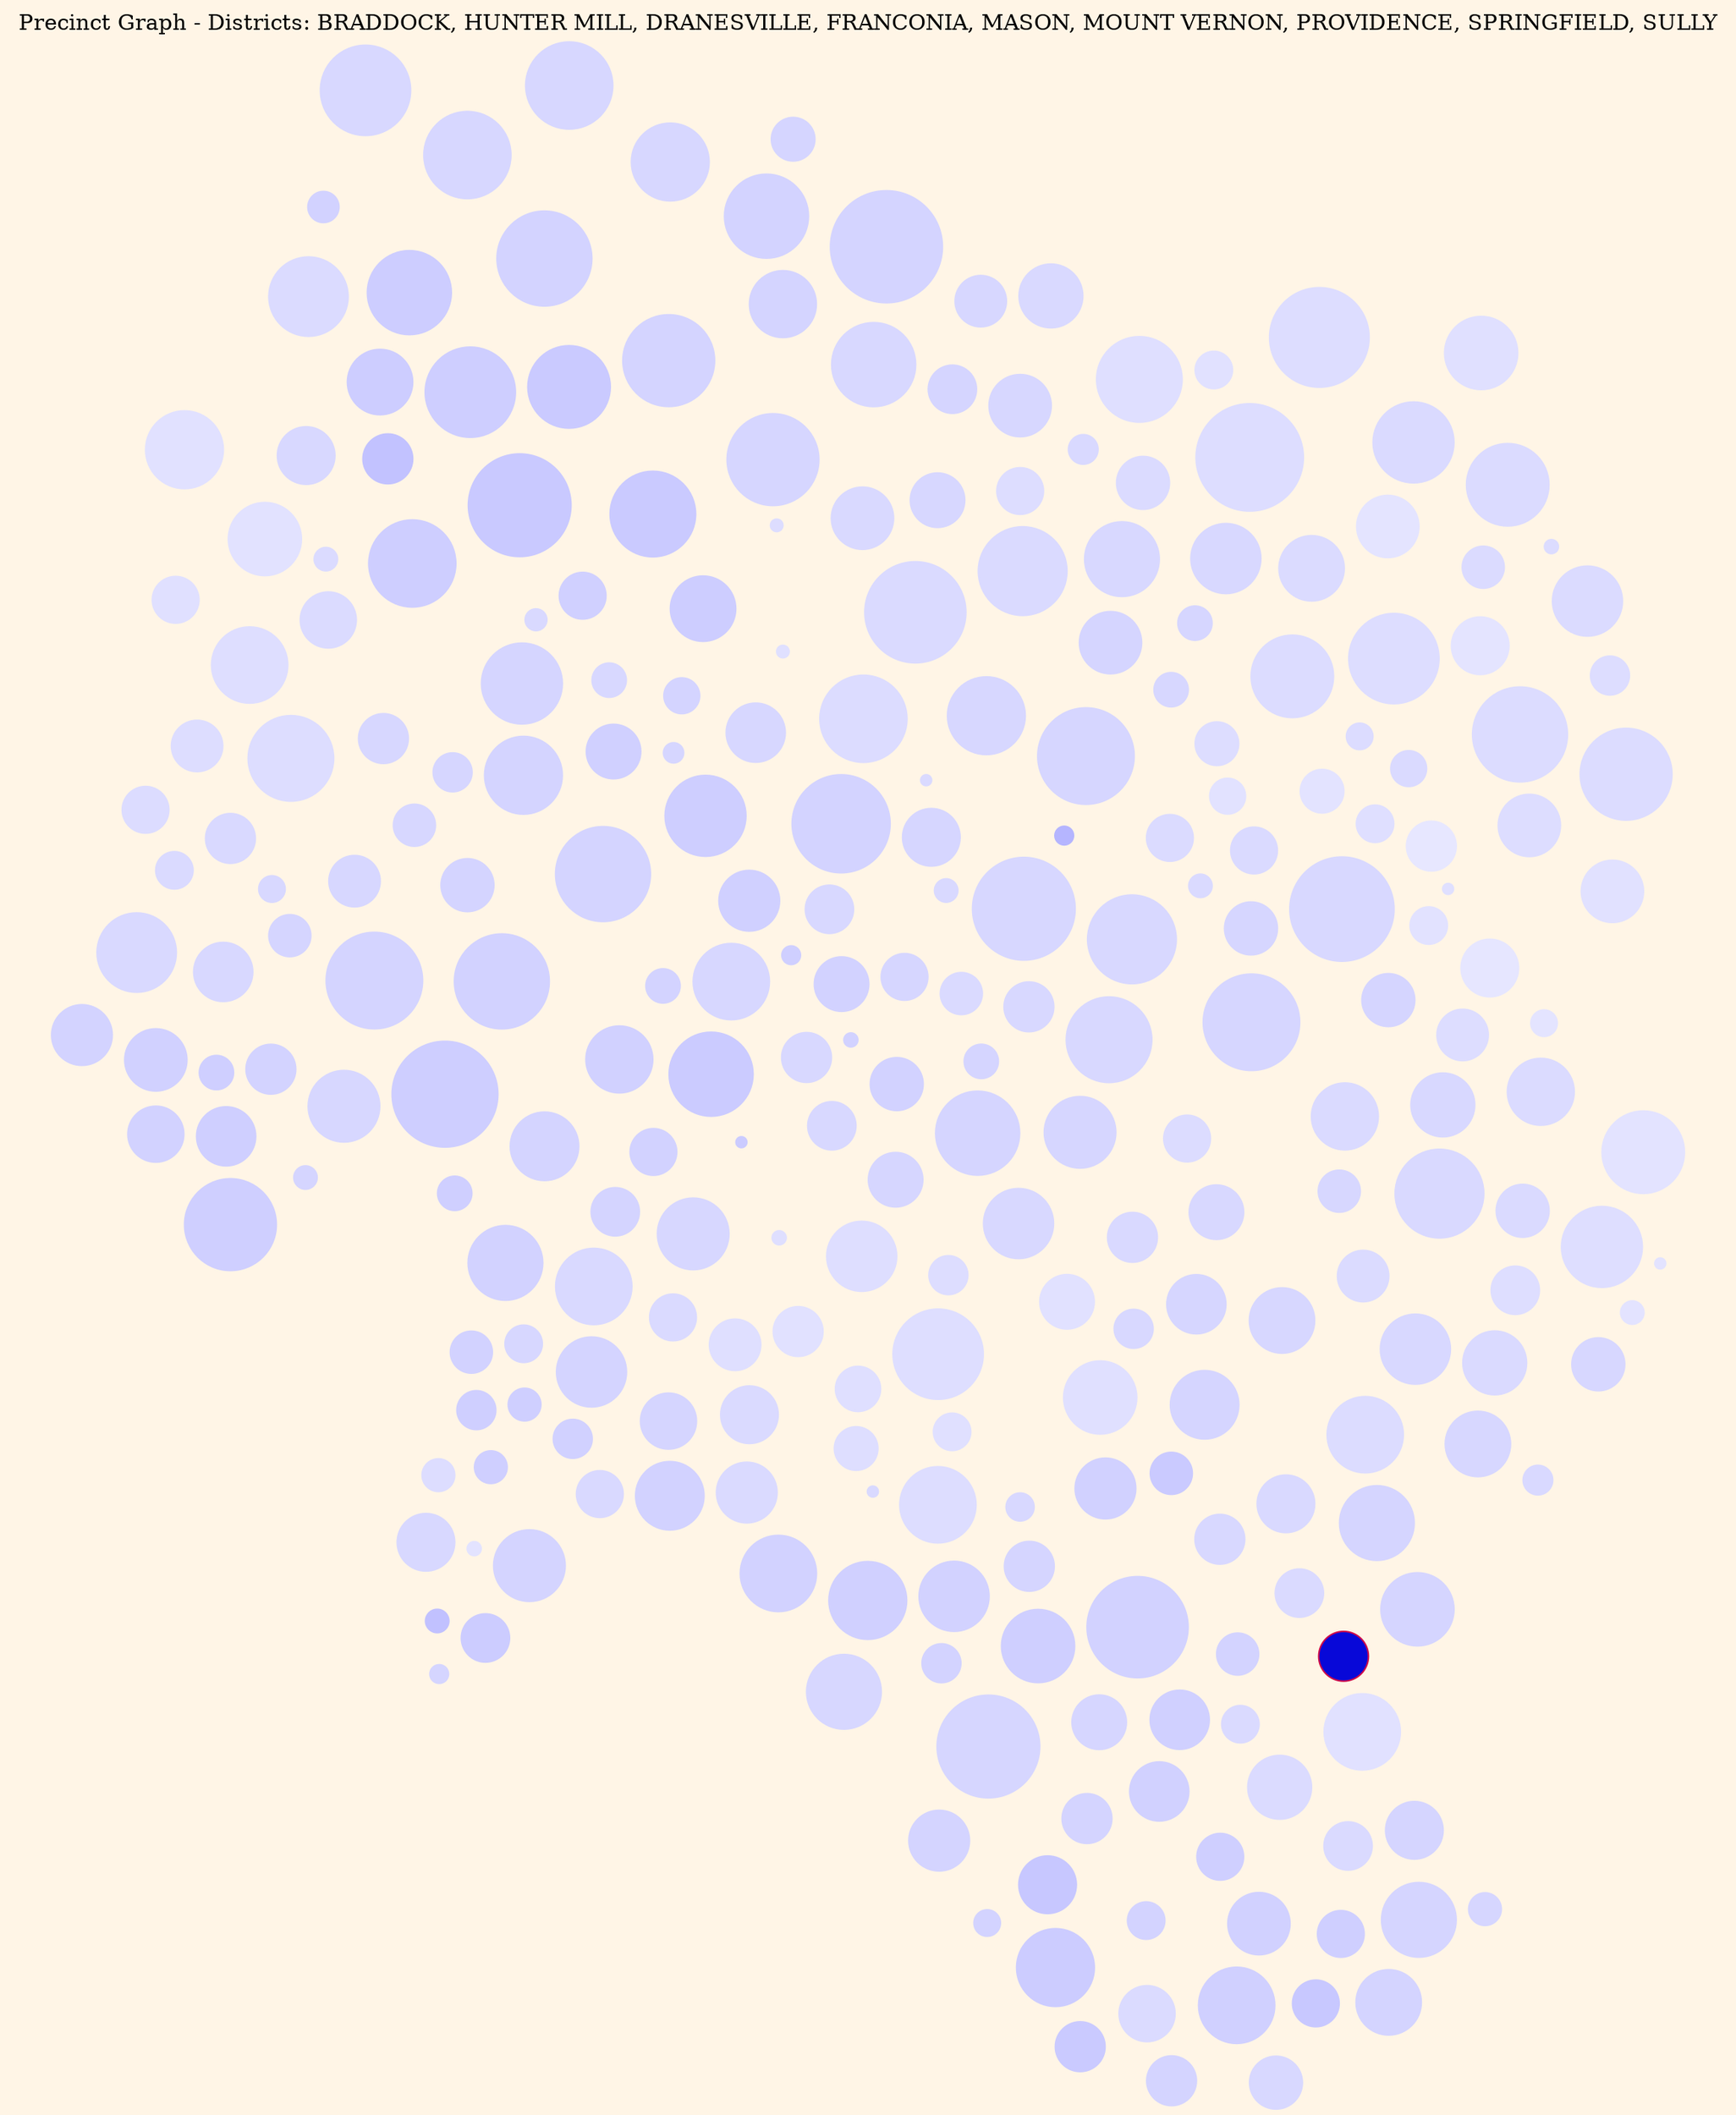 strict graph G {
    graph [bb = "0,0,1109,1378.5"; bgcolor = "#FFF5E6"; label = "Precinct Graph - Districts: BRADDOCK, HUNTER MILL, DRANESVILLE, FRANCONIA, MASON, MOUNT VERNON, PROVIDENCE, SPRINGFIELD, SULLY"; labelloc = t; layout = sfdp; lheight = 0.21; lp = "554.5,1367"; lwidth = 15.18; model = subset; overlap = false; rotation = 115; smoothing = triangle; splines = none;];
    node [label = "\N";];
    edge [color = "#666666";];
    subgraph BRADDOCK {
        graph [color = blue; label = "District BRADDOCK";];
        104 [color = "#d6d6ff";fillcolor = "#d6d6ff";fontcolor = black;height = 0.48611;label = "";pos = "542.11,721.89";shape = circle;style = filled;width = 0.48611;];
        106 [color = "#dedeff";fillcolor = "#dedeff";fontcolor = black;height = 0.625;label = "";pos = "562.49,769.94";shape = circle;style = filled;width = 0.625;];
        104 -- 106;
        108 [color = "#d8d8ff";fillcolor = "#d8d8ff";fontcolor = black;height = 0.625;label = "";pos = "458.19,756.92";shape = circle;style = filled;width = 0.625;];
        104 -- 108;
        113 [color = "#d5d5ff";fillcolor = "#d5d5ff";fontcolor = black;height = 0.75;label = "";pos = "489.49,698.59";shape = circle;style = filled;width = 0.75;];
        104 -- 113;
        115 [color = "#ddddff";fillcolor = "#ddddff";fontcolor = black;height = 0.34722;label = "";pos = "504.25,778.57";shape = circle;style = filled;width = 0.34722;];
        104 -- 115;
        116 [color = "#d2d2ff";fillcolor = "#d2d2ff";fontcolor = black;height = 0.47222;label = "";pos = "541.67,672.07";shape = circle;style = filled;width = 0.47222;];
        104 -- 116;
        522 [color = "#d8d8ff";fillcolor = "#d8d8ff";fontcolor = black;height = 0.43056;label = "";pos = "583.15,691.27";shape = circle;style = filled;width = 0.43056;];
        104 -- 522;
        110 [color = "#dedeff";fillcolor = "#dedeff";fontcolor = black;height = 0.80556;label = "";pos = "511.7,829.49";shape = circle;style = filled;width = 0.80556;];
        106 -- 110;
        504 [color = "#e1e1ff";fillcolor = "#e1e1ff";fontcolor = black;height = 0.44444;label = "";pos = "603.04,817.71";shape = circle;style = filled;width = 0.44444;];
        106 -- 504;
        519 [color = "#dfdfff";fillcolor = "#dfdfff";fontcolor = black;height = 0.125;label = "";pos = "616.85,761.68";shape = circle;style = filled;width = 0.125;];
        106 -- 519;
        521 [color = "#dfdfff";fillcolor = "#dfdfff";fontcolor = black;height = 0.40278;label = "";pos = "564.3,852.68";shape = circle;style = filled;width = 0.40278;];
        106 -- 521;
        108 -- 113;
        108 -- 115;
        125 [color = "#d6d6ff";fillcolor = "#d6d6ff";fontcolor = black;height = 0.63889;label = "";pos = "411.42,701.84";shape = circle;style = filled;width = 0.63889;];
        108 -- 125;
        128 [color = "#d9d9ff";fillcolor = "#d9d9ff";fontcolor = black;height = 0.44444;label = "";pos = "390.55,774.54";shape = circle;style = filled;width = 0.44444;];
        108 -- 128;
        113 -- 116;
        113 -- 125;
        116 -- 522;
        117 [color = "#dadaff";fillcolor = "#dadaff";fontcolor = black;height = 0.375;label = "";pos = "495.46,603.32";shape = circle;style = filled;width = 0.375;];
        116 -- 117;
        528 [color = "#d2d2ff";fillcolor = "#d2d2ff";fontcolor = black;height = 0.125;label = "";pos = "567.58,642.49";shape = circle;style = filled;width = 0.125;];
        116 -- 528;
        110 -- 115;
        110 -- 521;
        415 [color = "#e1e1ff";fillcolor = "#e1e1ff";fontcolor = black;height = 0.48611;label = "";pos = "455.67,828.27";shape = circle;style = filled;width = 0.48611;];
        110 -- 415;
        418 [color = "#e0e0ff";fillcolor = "#e0e0ff";fontcolor = black;height = 0.33333;label = "";pos = "502.64,880.19";shape = circle;style = filled;width = 0.33333;];
        110 -- 418;
        527 [color = "#dedeff";fillcolor = "#dedeff";fontcolor = black;height = 0.38889;label = "";pos = "547.52,889.27";shape = circle;style = filled;width = 0.38889;];
        110 -- 527;
        861 [color = "#dcdcff";fillcolor = "#dcdcff";fontcolor = black;height = 0.41667;label = "";pos = "340.05,706.18";shape = circle;style = filled;width = 0.41667;];
        125 -- 861;
        128 -- 861;
        128 -- 415;
        129 [color = "#d8d8ff";fillcolor = "#d8d8ff";fontcolor = black;height = 0.34722;label = "";pos = "380.53,831.47";shape = circle;style = filled;width = 0.34722;];
        128 -- 129;
        135 [color = "#d6d6ff";fillcolor = "#d6d6ff";fontcolor = black;height = 0.52778;label = "";pos = "335.3,798.16";shape = circle;style = filled;width = 0.52778;];
        128 -- 135;
        801 [color = "#d8d8ff";fillcolor = "#d8d8ff";fontcolor = black;height = 0.48611;label = "";pos = "318.65,752.83";shape = circle;style = filled;width = 0.48611;];
        128 -- 801;
        117 -- 528;
        123 [color = "#d7d7ff";fillcolor = "#d7d7ff";fontcolor = black;height = 0.91667;label = "";pos = "440.66,551.83";shape = circle;style = filled;width = 0.91667;];
        117 -- 123;
        700 [color = "#d6d6ff";fillcolor = "#d6d6ff";fontcolor = black;height = 0.51389;label = "";pos = "507.68,507.48";shape = circle;style = filled;width = 0.51389;];
        117 -- 700;
        136 [color = "#d9d9ff";fillcolor = "#d9d9ff";fontcolor = black;height = 0.20833;label = "";pos = "489.37,544.18";shape = circle;style = filled;width = 0.20833;];
        117 -- 136;
        711 [color = "#d6d6ff";fillcolor = "#d6d6ff";fontcolor = black;height = 0.41667;label = "";pos = "532.01,595.11";shape = circle;style = filled;width = 0.41667;];
        117 -- 711;
        105 [color = "#d8d8ff";fillcolor = "#d8d8ff";fontcolor = black;height = 0.93056;label = "";pos = "258.98,561.02";shape = circle;style = filled;width = 0.93056;];
        126 [color = "#d6d6ff";fillcolor = "#d6d6ff";fontcolor = black;height = 0.47222;label = "";pos = "317.53,567.74";shape = circle;style = filled;width = 0.47222;];
        105 -- 126;
        127 [color = "#d6d6ff";fillcolor = "#d6d6ff";fontcolor = black;height = 0.86111;label = "";pos = "303.53,640.57";shape = circle;style = filled;width = 0.86111;];
        105 -- 127;
        130 [color = "#d5d5ff";fillcolor = "#d5d5ff";fontcolor = black;height = 0.47222;label = "";pos = "225.62,620.02";shape = circle;style = filled;width = 0.47222;];
        105 -- 130;
        137 [color = "#dadaff";fillcolor = "#dadaff";fontcolor = black;height = 0.41667;label = "";pos = "316.9,522.93";shape = circle;style = filled;width = 0.41667;];
        105 -- 137;
        805 [color = "#dfdfff";fillcolor = "#dfdfff";fontcolor = black;height = 0.33333;label = "";pos = "230.11,506.71";shape = circle;style = filled;width = 0.33333;];
        105 -- 805;
        815 [color = "#e2e2ff";fillcolor = "#e2e2ff";fontcolor = black;height = 0.33333;label = "";pos = "188.59,595.42";shape = circle;style = filled;width = 0.33333;];
        105 -- 815;
        126 -- 137;
        127 -- 130;
        127 -- 861;
        833 [color = "#dadaff";fillcolor = "#dadaff";fontcolor = black;height = 0.59722;label = "";pos = "244.77,701.09";shape = circle;style = filled;width = 0.59722;];
        127 -- 833;
        130 -- 815;
        842 [color = "#ddddff";fillcolor = "#ddddff";fontcolor = black;height = 0.45833;label = "";pos = "176.7,637.19";shape = circle;style = filled;width = 0.45833;];
        130 -- 842;
        841 [color = "#e2e2ff";fillcolor = "#e2e2ff";fontcolor = black;height = 0.31944;label = "";pos = "338.47,488.3";shape = circle;style = filled;width = 0.31944;];
        137 -- 841;
        129 -- 415;
        129 -- 135;
        431 [color = "#d5d5ff";fillcolor = "#d5d5ff";fontcolor = black;height = 0.61111;label = "";pos = "319.58,848.27";shape = circle;style = filled;width = 0.61111;];
        129 -- 431;
        135 -- 431;
        812 [color = "#d7d7ff";fillcolor = "#d7d7ff";fontcolor = black;height = 0.58333;label = "";pos = "271.83,797.27";shape = circle;style = filled;width = 0.58333;];
        135 -- 812;
        109 [color = "#d5d5ff";fillcolor = "#d5d5ff";fontcolor = black;height = 0.30556;label = "";pos = "490.38,647.7";shape = circle;style = filled;width = 0.30556;];
        109 -- 113;
        109 -- 116;
        109 -- 117;
        114 [color = "#d8d8ff";fillcolor = "#d8d8ff";fontcolor = black;height = 0.44444;label = "";pos = "456.02,612.67";shape = circle;style = filled;width = 0.44444;];
        109 -- 114;
        118 [color = "#d8d8ff";fillcolor = "#d8d8ff";fontcolor = black;height = 0.76389;label = "";pos = "388.29,641.75";shape = circle;style = filled;width = 0.76389;];
        109 -- 118;
        114 -- 117;
        114 -- 118;
        114 -- 123;
        118 -- 125;
        118 -- 126;
        118 -- 127;
        118 -- 861;
        118 -- 123;
        119 [color = "#d8d8ff";fillcolor = "#d8d8ff";fontcolor = black;height = 0.79167;label = "";pos = "371.09,574.7";shape = circle;style = filled;width = 0.79167;];
        118 -- 119;
        123 -- 136;
        134 [color = "#b5b5ff";fillcolor = "#b5b5ff";fontcolor = black;height = 0.16667;label = "";pos = "434.29,504.74";shape = circle;style = filled;width = 0.16667;];
        123 -- 134;
        136 -- 700;
        119 -- 126;
        119 -- 123;
        120 [color = "#dadaff";fillcolor = "#dadaff";fontcolor = black;height = 0.20833;label = "";pos = "359.04,530.69";shape = circle;style = filled;width = 0.20833;];
        119 -- 120;
        134 -- 700;
        134 -- 136;
        120 -- 126;
        120 -- 137;
        120 -- 841;
        120 -- 123;
        120 -- 134;
        121 [color = "#dbdbff";fillcolor = "#dbdbff";fontcolor = black;height = 0.41667;label = "";pos = "373,500.16";shape = circle;style = filled;width = 0.41667;];
        121 -- 700;
        121 -- 134;
        132 [color = "#d6d6ff";fillcolor = "#d6d6ff";fontcolor = black;height = 0.86111;label = "";pos = "409.34,446.15";shape = circle;style = filled;width = 0.86111;];
        121 -- 132;
        138 [color = "#ddddff";fillcolor = "#ddddff";fontcolor = black;height = 0.38889;label = "";pos = "321.02,454.79";shape = circle;style = filled;width = 0.38889;];
        121 -- 138;
        132 -- 700;
        132 -- 138;
        848 [color = "#dcdcff";fillcolor = "#dcdcff";fontcolor = black;height = 0.73611;label = "";pos = "313.51,399.48";shape = circle;style = filled;width = 0.73611;];
        132 -- 848;
        844 [color = "#d5d5ff";fillcolor = "#d5d5ff";fontcolor = black;height = 0.55556;label = "";pos = "408.43,377.16";shape = circle;style = filled;width = 0.55556;];
        132 -- 844;
        856 [color = "#d7d7ff";fillcolor = "#d7d7ff";fontcolor = black;height = 0.69444;label = "";pos = "473.37,423.84";shape = circle;style = filled;width = 0.69444;];
        132 -- 856;
        138 -- 848;
        804 [color = "#e3e3ff";fillcolor = "#e3e3ff";fontcolor = black;height = 0.38889;label = "";pos = "255.58,469.59";shape = circle;style = filled;width = 0.38889;];
        138 -- 804;
        851 [color = "#dcdcff";fillcolor = "#dcdcff";fontcolor = black;height = 0.23611;label = "";pos = "264.06,437.71";shape = circle;style = filled;width = 0.23611;];
        138 -- 851;
        131 [color = "#d7d7ff";fillcolor = "#d7d7ff";fontcolor = black;height = 0.30556;label = "";pos = "359.31,435.93";shape = circle;style = filled;width = 0.30556;];
        131 -- 132;
        131 -- 138;
        131 -- 848;
    }
    subgraph HUNTERMILL {
        graph [color = blue; label = "District HUNTER MILL";];
        201 [color = "#cdcdff";fillcolor = "#cdcdff";fontcolor = black;height = 0.75;label = "";pos = "879.06,166.15";shape = circle;style = filled;width = 0.75;];
        233 [color = "#d8d8ff";fillcolor = "#d8d8ff";fontcolor = black;height = 0.51389;label = "";pos = "940.74,270.3";shape = circle;style = filled;width = 0.51389;];
        201 -- 233;
        234 [color = "#cdcdff";fillcolor = "#cdcdff";fontcolor = black;height = 0.58333;label = "";pos = "894.04,222.28";shape = circle;style = filled;width = 0.58333;];
        201 -- 234;
        236 [color = "#d2d2ff";fillcolor = "#d2d2ff";fontcolor = black;height = 0.27778;label = "";pos = "935.76,97.027";shape = circle;style = filled;width = 0.27778;];
        201 -- 236;
        238 [color = "#d3d3ff";fillcolor = "#d3d3ff";fontcolor = black;height = 0.84722;label = "";pos = "774.6,161.09";shape = circle;style = filled;width = 0.84722;];
        201 -- 238;
        327 [color = "#dbdbff";fillcolor = "#dbdbff";fontcolor = black;height = 0.70833;label = "";pos = "939.59,166.16";shape = circle;style = filled;width = 0.70833;];
        201 -- 327;
        233 -- 234;
        233 -- 327;
        245 [color = "#dbdbff";fillcolor = "#dbdbff";fontcolor = black;height = 0.20833;label = "";pos = "922.36,331.53";shape = circle;style = filled;width = 0.20833;];
        233 -- 245;
        329 [color = "#e1e1ff";fillcolor = "#e1e1ff";fontcolor = black;height = 0.69444;label = "";pos = "992.49,283.89";shape = circle;style = filled;width = 0.69444;];
        233 -- 329;
        208 [color = "#ceceff";fillcolor = "#ceceff";fontcolor = black;height = 0.80556;label = "";pos = "833.21,230.21";shape = circle;style = filled;width = 0.80556;];
        234 -- 208;
        236 -- 327;
        319 [color = "#d7d7ff";fillcolor = "#d7d7ff";fontcolor = black;height = 0.77778;label = "";pos = "823.33,94.54";shape = circle;style = filled;width = 0.77778;];
        236 -- 319;
        324 [color = "#d7d7ff";fillcolor = "#d7d7ff";fontcolor = black;height = 0.69444;label = "";pos = "707.02,74.48";shape = circle;style = filled;width = 0.69444;];
        238 -- 324;
        245 -- 329;
        240 [color = "#dbdbff";fillcolor = "#dbdbff";fontcolor = black;height = 0.5;label = "";pos = "902.13,382.82";shape = circle;style = filled;width = 0.5;];
        245 -- 240;
        322 [color = "#e2e2ff";fillcolor = "#e2e2ff";fontcolor = black;height = 0.65278;label = "";pos = "962.4,348.98";shape = circle;style = filled;width = 0.65278;];
        245 -- 322;
        208 -- 238;
        209 [color = "#ceceff";fillcolor = "#ceceff";fontcolor = black;height = 0.77778;label = "";pos = "877.04,328.81";shape = circle;style = filled;width = 0.77778;];
        208 -- 209;
        222 [color = "#c2c2ff";fillcolor = "#c2c2ff";fontcolor = black;height = 0.44444;label = "";pos = "886.5,267.34";shape = circle;style = filled;width = 0.44444;];
        208 -- 222;
        224 [color = "#c9c9ff";fillcolor = "#c9c9ff";fontcolor = black;height = 0.91667;label = "";pos = "807.98,300.31";shape = circle;style = filled;width = 0.91667;];
        208 -- 224;
        202 [color = "#d8d8ff";fillcolor = "#d8d8ff";fontcolor = black;height = 0.30556;label = "";pos = "719.68,423.03";shape = circle;style = filled;width = 0.30556;];
        218 [color = "#d0d0ff";fillcolor = "#d0d0ff";fontcolor = black;height = 0.48611;label = "";pos = "712.3,459.54";shape = circle;style = filled;width = 0.48611;];
        202 -- 218;
        221 [color = "#cdcdff";fillcolor = "#cdcdff";fontcolor = black;height = 0.58333;label = "";pos = "665.3,371.4";shape = circle;style = filled;width = 0.58333;];
        202 -- 221;
        226 [color = "#d5d5ff";fillcolor = "#d5d5ff";fontcolor = black;height = 0.72222;label = "";pos = "764.87,418.4";shape = circle;style = filled;width = 0.72222;];
        202 -- 226;
        241 [color = "#d4d4ff";fillcolor = "#d4d4ff";fontcolor = black;height = 0.31944;label = "";pos = "675.22,422.22";shape = circle;style = filled;width = 0.31944;];
        202 -- 241;
        243 [color = "#d9d9ff";fillcolor = "#d9d9ff";fontcolor = black;height = 0.19444;label = "";pos = "781.45,377.39";shape = circle;style = filled;width = 0.19444;];
        202 -- 243;
        218 -- 241;
        229 [color = "#d6d6ff";fillcolor = "#d6d6ff";fontcolor = black;height = 0.81944;label = "";pos = "635.11,287.61";shape = circle;style = filled;width = 0.81944;];
        221 -- 229;
        227 [color = "#d0d0ff";fillcolor = "#d0d0ff";fontcolor = black;height = 0.41667;label = "";pos = "751.42,355.37";shape = circle;style = filled;width = 0.41667;];
        221 -- 227;
        223 [color = "#cacaff";fillcolor = "#cacaff";fontcolor = black;height = 0.76389;label = "";pos = "715.61,304.76";shape = circle;style = filled;width = 0.76389;];
        221 -- 223;
        244 [color = "#ddddff";fillcolor = "#ddddff";fontcolor = black;height = 0.11111;label = "";pos = "614.77,245.39";shape = circle;style = filled;width = 0.11111;];
        221 -- 244;
        914 [color = "#d9d9ff";fillcolor = "#d9d9ff";fontcolor = black;height = 0.55556;label = "";pos = "577.58,297.8";shape = circle;style = filled;width = 0.55556;];
        221 -- 914;
        929 [color = "#e0e0ff";fillcolor = "#e0e0ff";fontcolor = black;height = 0.11111;label = "";pos = "616.13,387.66";shape = circle;style = filled;width = 0.11111;];
        221 -- 929;
        226 -- 243;
        226 -- 240;
        242 [color = "#d6d6ff";fillcolor = "#d6d6ff";fontcolor = black;height = 0.34722;label = "";pos = "822.23,453.21";shape = circle;style = filled;width = 0.34722;];
        226 -- 242;
        241 -- 929;
        727 [color = "#d7d7ff";fillcolor = "#d7d7ff";fontcolor = black;height = 0.52778;label = "";pos = "630.25,437.42";shape = circle;style = filled;width = 0.52778;];
        241 -- 727;
        229 -- 244;
        220 [color = "#d4d4ff";fillcolor = "#d4d4ff";fontcolor = black;height = 0.81944;label = "";pos = "696.64,220.57";shape = circle;style = filled;width = 0.81944;];
        229 -- 220;
        908 [color = "#d7d7ff";fillcolor = "#d7d7ff";fontcolor = black;height = 0.48611;label = "";pos = "527.21,262.22";shape = circle;style = filled;width = 0.48611;];
        229 -- 908;
        227 -- 243;
        223 -- 227;
        223 -- 224;
        225 [color = "#cacaff";fillcolor = "#cacaff";fontcolor = black;height = 0.73611;label = "";pos = "760.65,232.35";shape = circle;style = filled;width = 0.73611;];
        223 -- 225;
        244 -- 914;
        240 -- 243;
        309 [color = "#ddddff";fillcolor = "#ddddff";fontcolor = black;height = 0.76389;label = "";pos = "931.42,465.08";shape = circle;style = filled;width = 0.76389;];
        240 -- 309;
        323 [color = "#d7d7ff";fillcolor = "#d7d7ff";fontcolor = black;height = 0.44444;label = "";pos = "866.65,427.7";shape = circle;style = filled;width = 0.44444;];
        240 -- 323;
        328 [color = "#dedeff";fillcolor = "#dedeff";fontcolor = black;height = 0.68056;label = "";pos = "952.68,405.04";shape = circle;style = filled;width = 0.68056;];
        240 -- 328;
        242 -- 323;
        203 [color = "#d8d8ff";fillcolor = "#d8d8ff";fontcolor = black;height = 0.75;label = "";pos = "575.6,208.52";shape = circle;style = filled;width = 0.75;];
        203 -- 229;
        235 [color = "#d4d4ff";fillcolor = "#d4d4ff";fontcolor = black;height = 0.59722;label = "";pos = "640.69,161.55";shape = circle;style = filled;width = 0.59722;];
        203 -- 235;
        332 [color = "#d4d4ff";fillcolor = "#d4d4ff";fontcolor = black;height = 1;label = "";pos = "575.09,135.94";shape = circle;style = filled;width = 1;];
        203 -- 332;
        909 [color = "#d5d5ff";fillcolor = "#d5d5ff";fontcolor = black;height = 0.43056;label = "";pos = "523.11,221.14";shape = circle;style = filled;width = 0.43056;];
        203 -- 909;
        931 [color = "#d7d7ff";fillcolor = "#d7d7ff";fontcolor = black;height = 0.45833;label = "";pos = "514.44,166.68";shape = circle;style = filled;width = 0.45833;];
        203 -- 931;
        235 -- 324;
        235 -- 332;
        237 [color = "#d3d3ff";fillcolor = "#d3d3ff";fontcolor = black;height = 0.75;label = "";pos = "646.82,105.03";shape = circle;style = filled;width = 0.75;];
        235 -- 237;
        220 -- 238;
        220 -- 208;
        220 -- 324;
        220 -- 221;
        220 -- 223;
        220 -- 203;
        220 -- 235;
        220 -- 237;
        220 -- 225;
        237 -- 324;
        237 -- 332;
        204 [color = "#d6d6ff";fillcolor = "#d6d6ff";fontcolor = black;height = 0.18056;label = "";pos = "678.41,450.44";shape = circle;style = filled;width = 0.18056;];
        204 -- 218;
        204 -- 241;
        204 -- 727;
        729 [color = "#ceceff";fillcolor = "#ceceff";fontcolor = black;height = 0.72222;label = "";pos = "660.67,490.98";shape = circle;style = filled;width = 0.72222;];
        204 -- 729;
        209 -- 233;
        209 -- 245;
        209 -- 227;
        209 -- 240;
        209 -- 222;
        209 -- 224;
        222 -- 234;
        224 -- 227;
        224 -- 220;
        224 -- 225;
        213 [color = "#d4d4ff";fillcolor = "#d4d4ff";fontcolor = black;height = 0.84722;label = "";pos = "725.39,543.2";shape = circle;style = filled;width = 0.84722;];
        213 -- 218;
        214 [color = "#d4d4ff";fillcolor = "#d4d4ff";fontcolor = black;height = 0.69444;label = "";pos = "774.44,479.64";shape = circle;style = filled;width = 0.69444;];
        213 -- 214;
        216 [color = "#d3d3ff";fillcolor = "#d3d3ff";fontcolor = black;height = 0.30556;label = "";pos = "690.92,600.74";shape = circle;style = filled;width = 0.30556;];
        213 -- 216;
        704 [color = "#d4d4ff";fillcolor = "#d4d4ff";fontcolor = black;height = 0.47222;label = "";pos = "812.37,532.68";shape = circle;style = filled;width = 0.47222;];
        213 -- 704;
        720 [color = "#d1d1ff";fillcolor = "#d1d1ff";fontcolor = black;height = 0.59722;label = "";pos = "718.35,652.49";shape = circle;style = filled;width = 0.59722;];
        213 -- 720;
        733 [color = "#d2d2ff";fillcolor = "#d2d2ff";fontcolor = black;height = 0.84722;label = "";pos = "794.83,605.44";shape = circle;style = filled;width = 0.84722;];
        213 -- 733;
        214 -- 202;
        214 -- 218;
        214 -- 226;
        214 -- 242;
        219 [color = "#d7d7ff";fillcolor = "#d7d7ff";fontcolor = black;height = 0.375;label = "";pos = "838.95,491.09";shape = circle;style = filled;width = 0.375;];
        214 -- 219;
        216 -- 720;
        714 [color = "#d7d7ff";fillcolor = "#d7d7ff";fontcolor = black;height = 0.68056;label = "";pos = "647.25,599.15";shape = circle;style = filled;width = 0.68056;];
        216 -- 714;
        219 -- 242;
        219 -- 704;
        731 [color = "#d7d7ff";fillcolor = "#d7d7ff";fontcolor = black;height = 0.45833;label = "";pos = "895.43,531.93";shape = circle;style = filled;width = 0.45833;];
        219 -- 731;
    }
    subgraph DRANESVILLE {
        graph [color = blue; label = "District DRANESVILLE";];
        201;
        327;
        201 -- 327;
        233;
        233 -- 327;
        329;
        233 -- 329;
        236;
        236 -- 327;
        319;
        236 -- 319;
        238;
        324;
        238 -- 324;
        327 -- 329;
        245;
        245 -- 329;
        322;
        245 -- 322;
        319 -- 327;
        319 -- 324;
        320 [color = "#d7d7ff";fillcolor = "#d7d7ff";fontcolor = black;height = 0.77778;label = "";pos = "769.26,28";shape = circle;style = filled;width = 0.77778;];
        319 -- 320;
        321 [color = "#d8d8ff";fillcolor = "#d8d8ff";fontcolor = black;height = 0.80556;label = "";pos = "888.35,54.023";shape = circle;style = filled;width = 0.80556;];
        319 -- 321;
        332;
        324 -- 332;
        325 [color = "#d5d5ff";fillcolor = "#d5d5ff";fontcolor = black;height = 0.38889;label = "";pos = "629.76,55.986";shape = circle;style = filled;width = 0.38889;];
        324 -- 325;
        240;
        309;
        240 -- 309;
        323;
        240 -- 323;
        328;
        240 -- 328;
        242;
        242 -- 323;
        203;
        203 -- 332;
        235;
        235 -- 332;
        927 [color = "#d9d9ff";fillcolor = "#d9d9ff";fontcolor = black;height = 0.56944;label = "";pos = "469.33,158.57";shape = circle;style = filled;width = 0.56944;];
        332 -- 927;
        220;
        220 -- 324;
        237;
        237 -- 324;
        237 -- 332;
        309 -- 323;
        309 -- 328;
        731;
        309 -- 731;
        331 [color = "#d9d9ff";fillcolor = "#d9d9ff";fontcolor = black;height = 0.44444;label = "";pos = "981.37,516.62";shape = circle;style = filled;width = 0.44444;];
        309 -- 331;
        219;
        323 -- 219;
        322 -- 329;
        322 -- 328;
        325 -- 332;
        320 -- 324;
        320 -- 325;
        320 -- 321;
        321 -- 327;
        738 [color = "#d5d5ff";fillcolor = "#d5d5ff";fontcolor = black;height = 0.375;label = "";pos = "940.36,572.28";shape = circle;style = filled;width = 0.375;];
        331 -- 738;
        301 [color = "#d9d9ff";fillcolor = "#d9d9ff";fontcolor = black;height = 0.70833;label = "";pos = "1033.5,609.41";shape = circle;style = filled;width = 0.70833;];
        302 [color = "#d3d3ff";fillcolor = "#d3d3ff";fontcolor = black;height = 0.54167;label = "";pos = "1065.3,667.07";shape = circle;style = filled;width = 0.54167;];
        301 -- 302;
        303 [color = "#dadaff";fillcolor = "#dadaff";fontcolor = black;height = 0.33333;label = "";pos = "1002.7,562.2";shape = circle;style = filled;width = 0.33333;];
        301 -- 303;
        311 [color = "#dcdcff";fillcolor = "#dcdcff";fontcolor = black;height = 0.41667;label = "";pos = "1038.1,529.93";shape = circle;style = filled;width = 0.41667;];
        301 -- 311;
        314 [color = "#d8d8ff";fillcolor = "#d8d8ff";fontcolor = black;height = 0.52778;label = "";pos = "980.94,605.9";shape = circle;style = filled;width = 0.52778;];
        301 -- 314;
        316 [color = "#d1d1ff";fillcolor = "#d1d1ff";fontcolor = black;height = 0.55556;label = "";pos = "1017.4,679.1";shape = circle;style = filled;width = 0.55556;];
        301 -- 316;
        302 -- 316;
        305 [color = "#d2d2ff";fillcolor = "#d2d2ff";fontcolor = black;height = 0.5;label = "";pos = "1001.9,727.5";shape = circle;style = filled;width = 0.5;];
        302 -- 305;
        303 -- 311;
        303 -- 314;
        304 [color = "#ddddff";fillcolor = "#ddddff";fontcolor = black;height = 0.45833;label = "";pos = "995.52,467";shape = circle;style = filled;width = 0.45833;];
        303 -- 304;
        314 -- 331;
        318 [color = "#cfcfff";fillcolor = "#cfcfff";fontcolor = black;height = 0.30556;label = "";pos = "975.3,686.63";shape = circle;style = filled;width = 0.30556;];
        314 -- 318;
        726 [color = "#d4d4ff";fillcolor = "#d4d4ff";fontcolor = black;height = 0.86111;label = "";pos = "887.84,604.95";shape = circle;style = filled;width = 0.86111;];
        314 -- 726;
        316 -- 318;
        305 -- 316;
        305 -- 318;
        307 [color = "#cfcfff";fillcolor = "#cfcfff";fontcolor = black;height = 0.81944;label = "";pos = "944.77,781.49";shape = circle;style = filled;width = 0.81944;];
        305 -- 307;
        312 [color = "#cfcfff";fillcolor = "#cfcfff";fontcolor = black;height = 0.52778;label = "";pos = "950.53,724.65";shape = circle;style = filled;width = 0.52778;];
        305 -- 312;
        304 -- 309;
        304 -- 328;
        304 -- 331;
        304 -- 311;
        306 [color = "#e0e0ff";fillcolor = "#e0e0ff";fontcolor = black;height = 0.41667;label = "";pos = "1008.9,376.81";shape = circle;style = filled;width = 0.41667;];
        304 -- 306;
        307 -- 312;
        317 [color = "#d5d5ff";fillcolor = "#d5d5ff";fontcolor = black;height = 0.20833;label = "";pos = "898.75,742.28";shape = circle;style = filled;width = 0.20833;];
        307 -- 317;
        312 -- 318;
        312 -- 317;
        306 -- 328;
        306 -- 322;
        708 [color = "#ceceff";fillcolor = "#ceceff";fontcolor = black;height = 0.94444;label = "";pos = "828.25,677.98";shape = circle;style = filled;width = 0.94444;];
        317 -- 708;
        310 [color = "#d3d3ff";fillcolor = "#d3d3ff";fontcolor = black;height = 0.44444;label = "";pos = "940.28,681.3";shape = circle;style = filled;width = 0.44444;];
        310 -- 314;
        310 -- 318;
        310 -- 312;
        315 [color = "#d7d7ff";fillcolor = "#d7d7ff";fontcolor = black;height = 0.63889;label = "";pos = "893.25,691.44";shape = circle;style = filled;width = 0.63889;];
        310 -- 315;
        315 -- 726;
        315 -- 317;
        315 -- 708;
    }
    subgraph FRANCONIA {
        graph [color = blue; label = "District FRANCONIA";];
        110;
        415;
        110 -- 415;
        128;
        128 -- 415;
        418;
        415 -- 418;
        417 [color = "#e0e0ff";fillcolor = "#e0e0ff";fontcolor = black;height = 0.65278;label = "";pos = "412.36,877.34";shape = circle;style = filled;width = 0.65278;];
        415 -- 417;
        433 [color = "#d9d9ff";fillcolor = "#d9d9ff";fontcolor = black;height = 0.097222;label = "";pos = "534.15,914.83";shape = circle;style = filled;width = 0.097222;];
        418 -- 433;
        527;
        129;
        129 -- 415;
        431;
        129 -- 431;
        135;
        135 -- 431;
        812;
        431 -- 812;
        623 [color = "#d9d9ff";fillcolor = "#d9d9ff";fontcolor = black;height = 0.51389;label = "";pos = "278.26,947.22";shape = circle;style = filled;width = 0.51389;];
        431 -- 623;
        855 [color = "#dcdcff";fillcolor = "#dcdcff";fontcolor = black;height = 0.68056;label = "";pos = "243.88,894.62";shape = circle;style = filled;width = 0.68056;];
        431 -- 855;
        417 -- 418;
        417 -- 431;
        417 -- 623;
        426 [color = "#cacaff";fillcolor = "#cacaff";fontcolor = black;height = 0.375;label = "";pos = "359.73,891.79";shape = circle;style = filled;width = 0.375;];
        417 -- 426;
        427 [color = "#d1d1ff";fillcolor = "#d1d1ff";fontcolor = black;height = 0.54167;label = "";pos = "400.74,930.37";shape = circle;style = filled;width = 0.54167;];
        417 -- 427;
        630 [color = "#d8d8ff";fillcolor = "#d8d8ff";fontcolor = black;height = 0.44444;label = "";pos = "332.1,929.7";shape = circle;style = filled;width = 0.44444;];
        417 -- 630;
        433 -- 527;
        401 [color = "#d7d7ff";fillcolor = "#d7d7ff";fontcolor = black;height = 0.66667;label = "";pos = "547.12,1053";shape = circle;style = filled;width = 0.66667;];
        410 [color = "#d6d6ff";fillcolor = "#d6d6ff";fontcolor = black;height = 0.91667;label = "";pos = "457.6,1085.9";shape = circle;style = filled;width = 0.91667;];
        401 -- 410;
        422 [color = "#d0d0ff";fillcolor = "#d0d0ff";fontcolor = black;height = 0.69444;label = "";pos = "541.56,985.95";shape = circle;style = filled;width = 0.69444;];
        401 -- 422;
        423 [color = "#d4d4ff";fillcolor = "#d4d4ff";fontcolor = black;height = 0.54167;label = "";pos = "489.27,1147";shape = circle;style = filled;width = 0.54167;];
        401 -- 423;
        526 [color = "#d2d2ff";fillcolor = "#d2d2ff";fontcolor = black;height = 0.68056;label = "";pos = "599.1,975.92";shape = circle;style = filled;width = 0.68056;];
        401 -- 526;
        410 -- 423;
        420 [color = "#d2d2ff";fillcolor = "#d2d2ff";fontcolor = black;height = 0.90278;label = "";pos = "366.19,994.36";shape = circle;style = filled;width = 0.90278;];
        410 -- 420;
        411 [color = "#d4d4ff";fillcolor = "#d4d4ff";fontcolor = black;height = 0.44444;label = "";pos = "406.98,1143";shape = circle;style = filled;width = 0.44444;];
        410 -- 411;
        432 [color = "#d2d2ff";fillcolor = "#d2d2ff";fontcolor = black;height = 0.625;label = "";pos = "486.04,982.96";shape = circle;style = filled;width = 0.625;];
        422 -- 432;
        408 [color = "#c7c7ff";fillcolor = "#c7c7ff";fontcolor = black;height = 0.51389;label = "";pos = "432.85,1186.1";shape = circle;style = filled;width = 0.51389;];
        423 -- 408;
        420 -- 427;
        420 -- 630;
        421 [color = "#cfcfff";fillcolor = "#cfcfff";fontcolor = black;height = 0.65278;label = "";pos = "430.25,1021.4";shape = circle;style = filled;width = 0.65278;];
        420 -- 421;
        635 [color = "#d3d3ff";fillcolor = "#d3d3ff";fontcolor = black;height = 0.375;label = "";pos = "308.64,1013.2";shape = circle;style = filled;width = 0.375;];
        420 -- 635;
        411 -- 423;
        406 [color = "#d6d6ff";fillcolor = "#d6d6ff";fontcolor = black;height = 0.48611;label = "";pos = "399.01,1080.7";shape = circle;style = filled;width = 0.48611;];
        411 -- 406;
        408 -- 411;
        607 [color = "#ccccff";fillcolor = "#ccccff";fontcolor = black;height = 0.69444;label = "";pos = "430.35,1237.8";shape = circle;style = filled;width = 0.69444;];
        408 -- 607;
        402 [color = "#d3d3ff";fillcolor = "#d3d3ff";fontcolor = black;height = 0.23611;label = "";pos = "471.87,1206";shape = circle;style = filled;width = 0.23611;];
        402 -- 423;
        402 -- 408;
        402 -- 607;
        621 [color = "#cacaff";fillcolor = "#cacaff";fontcolor = black;height = 0.44444;label = "";pos = "421.37,1306";shape = circle;style = filled;width = 0.44444;];
        402 -- 621;
        403 [color = "#d8d8ff";fillcolor = "#d8d8ff";fontcolor = black;height = 0.25;label = "";pos = "445.87,933.41";shape = circle;style = filled;width = 0.25;];
        403 -- 417;
        403 -- 432;
        409 [color = "#ddddff";fillcolor = "#ddddff";fontcolor = black;height = 0.68056;label = "";pos = "498.06,925.63";shape = circle;style = filled;width = 0.68056;];
        403 -- 409;
        409 -- 417;
        409 -- 433;
        409 -- 422;
        409 -- 526;
        426 -- 431;
        427 -- 630;
        404 [color = "#d3d3ff";fillcolor = "#d3d3ff";fontcolor = black;height = 0.34722;label = "";pos = "487.2,1031.8";shape = circle;style = filled;width = 0.34722;];
        404 -- 410;
        404 -- 422;
        404 -- 420;
        404 -- 432;
        404 -- 421;
        421 -- 432;
        421 -- 427;
        405 [color = "#d3d3ff";fillcolor = "#d3d3ff";fontcolor = black;height = 0.33333;label = "";pos = "378.95,1227.6";shape = circle;style = filled;width = 0.33333;];
        405 -- 411;
        405 -- 408;
        424 [color = "#d1d1ff";fillcolor = "#d1d1ff";fontcolor = black;height = 0.52778;label = "";pos = "363.46,1125.2";shape = circle;style = filled;width = 0.52778;];
        405 -- 424;
        429 [color = "#d1d1ff";fillcolor = "#d1d1ff";fontcolor = black;height = 0.55556;label = "";pos = "319.24,1235.7";shape = circle;style = filled;width = 0.55556;];
        405 -- 429;
        604 [color = "#d0d0ff";fillcolor = "#d0d0ff";fontcolor = black;height = 0.68056;label = "";pos = "328.3,1288.3";shape = circle;style = filled;width = 0.68056;];
        405 -- 604;
        601 [color = "#dbdbff";fillcolor = "#dbdbff";fontcolor = black;height = 0.5;label = "";pos = "379.27,1287.2";shape = circle;style = filled;width = 0.5;];
        405 -- 601;
        424 -- 411;
        424 -- 635;
        424 -- 429;
        428 [color = "#d0d0ff";fillcolor = "#d0d0ff";fontcolor = black;height = 0.52778;label = "";pos = "345.91,1053.9";shape = circle;style = filled;width = 0.52778;];
        424 -- 428;
        627 [color = "#dadaff";fillcolor = "#dadaff";fontcolor = black;height = 0.33333;label = "";pos = "306.88,1076.2";shape = circle;style = filled;width = 0.33333;];
        424 -- 627;
        429 -- 604;
        608 [color = "#c8c8ff";fillcolor = "#c8c8ff";fontcolor = black;height = 0.41667;label = "";pos = "278.18,1286.8";shape = circle;style = filled;width = 0.41667;];
        429 -- 608;
        610 [color = "#cfcfff";fillcolor = "#cfcfff";fontcolor = black;height = 0.41667;label = "";pos = "261.63,1229.4";shape = circle;style = filled;width = 0.41667;];
        429 -- 610;
        406 -- 410;
        406 -- 420;
        406 -- 635;
        406 -- 424;
        428 -- 403;
        428 -- 627;
        615 [color = "#dbdbff";fillcolor = "#dbdbff";fontcolor = black;height = 0.56944;label = "";pos = "307.34,1149";shape = circle;style = filled;width = 0.56944;];
        428 -- 615;
        413 [color = "#cfcfff";fillcolor = "#cfcfff";fontcolor = black;height = 0.41667;label = "";pos = "345.85,1192.6";shape = circle;style = filled;width = 0.41667;];
        413 -- 424;
        413 -- 429;
        413 -- 428;
        413 -- 615;
        419 [color = "#d5d5ff";fillcolor = "#d5d5ff";fontcolor = black;height = 0.44444;label = "";pos = "439.52,973.89";shape = circle;style = filled;width = 0.44444;];
        419 -- 432;
        419 -- 427;
        419 -- 421;
    }
    subgraph MASON {
        graph [color = blue; label = "District MASON";];
        104;
        522;
        104 -- 522;
        106;
        504;
        106 -- 504;
        519;
        106 -- 519;
        521;
        106 -- 521;
        116;
        116 -- 522;
        528;
        116 -- 528;
        522 -- 528;
        718 [color = "#d8d8ff";fillcolor = "#d8d8ff";fontcolor = black;height = 0.44444;label = "";pos = "609.68,651.67";shape = circle;style = filled;width = 0.44444;];
        522 -- 718;
        736 [color = "#cbcbff";fillcolor = "#cbcbff";fontcolor = black;height = 0.097222;label = "";pos = "644,699.39";shape = circle;style = filled;width = 0.097222;];
        522 -- 736;
        110;
        110 -- 521;
        527;
        110 -- 527;
        504 -- 521;
        518 [color = "#dfdfff";fillcolor = "#dfdfff";fontcolor = black;height = 0.45833;label = "";pos = "643.73,831.5";shape = circle;style = filled;width = 0.45833;];
        504 -- 518;
        519 -- 522;
        536 [color = "#d7d7ff";fillcolor = "#d7d7ff";fontcolor = black;height = 0.63889;label = "";pos = "672.06,760.46";shape = circle;style = filled;width = 0.63889;];
        519 -- 536;
        521 -- 527;
        523 [color = "#dadaff";fillcolor = "#dadaff";fontcolor = black;height = 0.51389;label = "";pos = "628.03,876.27";shape = circle;style = filled;width = 0.51389;];
        521 -- 523;
        117;
        117 -- 528;
        711;
        528 -- 711;
        528 -- 718;
        418;
        527 -- 418;
        433;
        433 -- 527;
        401;
        526;
        401 -- 526;
        526 -- 527;
        518 -- 519;
        518 -- 521;
        512 [color = "#d4d4ff";fillcolor = "#d4d4ff";fontcolor = black;height = 0.625;label = "";pos = "734.49,849.16";shape = circle;style = filled;width = 0.625;];
        518 -- 512;
        536 -- 736;
        710 [color = "#d4d4ff";fillcolor = "#d4d4ff";fontcolor = black;height = 0.43056;label = "";pos = "718.7,746.08";shape = circle;style = filled;width = 0.43056;];
        536 -- 710;
        523 -- 527;
        523 -- 518;
        501 [color = "#d4d4ff";fillcolor = "#d4d4ff";fontcolor = black;height = 0.63889;label = "";pos = "766.91,961.3";shape = circle;style = filled;width = 0.63889;];
        506 [color = "#e3e3ff";fillcolor = "#e3e3ff";fontcolor = black;height = 0.125;label = "";pos = "804.81,960.03";shape = circle;style = filled;width = 0.125;];
        501 -- 506;
        510 [color = "#d9d9ff";fillcolor = "#d9d9ff";fontcolor = black;height = 0.41667;label = "";pos = "720.87,927.8";shape = circle;style = filled;width = 0.41667;];
        501 -- 510;
        520 [color = "#ccccff";fillcolor = "#ccccff";fontcolor = black;height = 0.43056;label = "";pos = "770.01,1009.5";shape = circle;style = filled;width = 0.43056;];
        501 -- 520;
        530 [color = "#cfcfff";fillcolor = "#cfcfff";fontcolor = black;height = 0.29167;label = "";pos = "797.97,899.93";shape = circle;style = filled;width = 0.29167;];
        506 -- 530;
        502 [color = "#cfcfff";fillcolor = "#cfcfff";fontcolor = black;height = 0.29167;label = "";pos = "787.41,863.66";shape = circle;style = filled;width = 0.29167;];
        502 -- 530;
        503 [color = "#d1d1ff";fillcolor = "#d1d1ff";fontcolor = black;height = 0.34722;label = "";pos = "750.28,892.28";shape = circle;style = filled;width = 0.34722;];
        502 -- 503;
        511 [color = "#cfcfff";fillcolor = "#cfcfff";fontcolor = black;height = 0.34722;label = "";pos = "818.42,867.51";shape = circle;style = filled;width = 0.34722;];
        502 -- 511;
        502 -- 512;
        503 -- 510;
        503 -- 530;
        503 -- 512;
        513 [color = "#d5d5ff";fillcolor = "#d5d5ff";fontcolor = black;height = 0.5;label = "";pos = "685.94,882.09";shape = circle;style = filled;width = 0.5;];
        503 -- 513;
        511 -- 530;
        511 -- 512;
        517 [color = "#ddddff";fillcolor = "#ddddff";fontcolor = black;height = 0.29167;label = "";pos = "827.01,898.6";shape = circle;style = filled;width = 0.29167;];
        511 -- 517;
        512 -- 513;
        515 [color = "#d7d7ff";fillcolor = "#d7d7ff";fontcolor = black;height = 0.33333;label = "";pos = "776.99,831.95";shape = circle;style = filled;width = 0.33333;];
        512 -- 515;
        525 [color = "#d9d9ff";fillcolor = "#d9d9ff";fontcolor = black;height = 0.68056;label = "";pos = "732.01,794.11";shape = circle;style = filled;width = 0.68056;];
        512 -- 525;
        535 [color = "#d2d2ff";fillcolor = "#d2d2ff";fontcolor = black;height = 0.375;label = "";pos = "810.51,831.64";shape = circle;style = filled;width = 0.375;];
        512 -- 535;
        513 -- 518;
        513 -- 523;
        515 -- 525;
        515 -- 535;
        705 [color = "#d2d2ff";fillcolor = "#d2d2ff";fontcolor = black;height = 0.66667;label = "";pos = "790.36,773.76";shape = circle;style = filled;width = 0.66667;];
        515 -- 705;
        525 -- 536;
        525 -- 710;
        525 -- 705;
        535 -- 705;
        505 [color = "#d8d8ff";fillcolor = "#d8d8ff";fontcolor = black;height = 0.51389;label = "";pos = "839.46,966.87";shape = circle;style = filled;width = 0.51389;];
        505 -- 506;
        505 -- 530;
        505 -- 517;
        514 [color = "#c1c1ff";fillcolor = "#c1c1ff";fontcolor = black;height = 0.20833;label = "";pos = "805.43,981.18";shape = circle;style = filled;width = 0.20833;];
        505 -- 514;
        514 -- 520;
        507 [color = "#d2d2ff";fillcolor = "#d2d2ff";fontcolor = black;height = 0.61111;label = "";pos = "675.86,930.14";shape = circle;style = filled;width = 0.61111;];
        507 -- 523;
        507 -- 510;
        507 -- 513;
        516 [color = "#dadaff";fillcolor = "#dadaff";fontcolor = black;height = 0.54167;label = "";pos = "626.32,923.86";shape = circle;style = filled;width = 0.54167;];
        507 -- 516;
        516 -- 527;
        516 -- 526;
        516 -- 523;
        508 [color = "#dadaff";fillcolor = "#dadaff";fontcolor = black;height = 0.41667;label = "";pos = "683.82,813.23";shape = circle;style = filled;width = 0.41667;];
        508 -- 518;
        508 -- 536;
        508 -- 512;
        508 -- 513;
        509 [color = "#d5d5ff";fillcolor = "#d5d5ff";fontcolor = black;height = 0.16667;label = "";pos = "803.28,1016";shape = circle;style = filled;width = 0.16667;];
        509 -- 520;
        509 -- 514;
    }
    subgraph MOUNTVERNON {
        graph [color = blue; label = "District MOUNT VERNON";];
        431;
        623;
        431 -- 623;
        417;
        417 -- 623;
        855;
        623 -- 855;
        630;
        623 -- 630;
        634 [color = "#dadaff";fillcolor = "#dadaff";fontcolor = black;height = 0.56944;label = "";pos = "152.64,869.85";shape = circle;style = filled;width = 0.56944;];
        623 -- 634;
        420;
        635;
        420 -- 635;
        408;
        607;
        408 -- 607;
        621;
        607 -- 621;
        427;
        427 -- 630;
        630 -- 635;
        631 [color = "#dadaff";fillcolor = "#dadaff";fontcolor = black;height = 0.43056;label = "";pos = "260.88,990.1";shape = circle;style = filled;width = 0.43056;];
        630 -- 631;
        405;
        604;
        405 -- 604;
        424;
        424 -- 635;
        627;
        424 -- 627;
        429;
        429 -- 604;
        608;
        429 -- 608;
        610;
        429 -- 610;
        604 -- 608;
        609 [color = "#d8d8ff";fillcolor = "#d8d8ff";fontcolor = black;height = 0.47222;label = "";pos = "305.22,1338.5";shape = circle;style = filled;width = 0.47222;];
        604 -- 609;
        601;
        601 -- 607;
        601 -- 621;
        601 -- 604;
        601 -- 609;
        602 [color = "#d4d4ff";fillcolor = "#d4d4ff";fontcolor = black;height = 0.44444;label = "";pos = "360.03,1336.8";shape = circle;style = filled;width = 0.44444;];
        601 -- 602;
        406;
        406 -- 635;
        428;
        428 -- 627;
        615;
        428 -- 615;
        627 -- 635;
        608 -- 610;
        608 -- 609;
        606 [color = "#d4d4ff";fillcolor = "#d4d4ff";fontcolor = black;height = 0.58333;label = "";pos = "231.44,1280.1";shape = circle;style = filled;width = 0.58333;];
        608 -- 606;
        611 [color = "#d5d5ff";fillcolor = "#d5d5ff";fontcolor = black;height = 0.66667;label = "";pos = "212.61,1213.9";shape = circle;style = filled;width = 0.66667;];
        610 -- 611;
        614 [color = "#dadaff";fillcolor = "#dadaff";fontcolor = black;height = 0.43056;label = "";pos = "260.29,1177.6";shape = circle;style = filled;width = 0.43056;];
        610 -- 614;
        413;
        413 -- 615;
        615 -- 627;
        602 -- 621;
        602 -- 405;
        602 -- 609;
        839 [color = "#dedeff";fillcolor = "#dedeff";fontcolor = black;height = 0.72222;label = "";pos = "79.978,780.41";shape = circle;style = filled;width = 0.72222;];
        634 -- 839;
        631 -- 635;
        606 -- 610;
        606 -- 609;
        606 -- 611;
        612 [color = "#d6d6ff";fillcolor = "#d6d6ff";fontcolor = black;height = 0.29167;label = "";pos = "167.53,1208.4";shape = circle;style = filled;width = 0.29167;];
        606 -- 612;
        611 -- 614;
        611 -- 612;
        614 -- 615;
        605 [color = "#d5d5ff";fillcolor = "#d5d5ff";fontcolor = black;height = 0.51389;label = "";pos = "213.42,1161.8";shape = circle;style = filled;width = 0.51389;];
        605 -- 611;
        605 -- 614;
        605 -- 612;
        613 [color = "#e1e1ff";fillcolor = "#e1e1ff";fontcolor = black;height = 0.68056;label = "";pos = "262.32,1096";shape = circle;style = filled;width = 0.68056;];
        605 -- 613;
        613 -- 635;
        613 -- 627;
        613 -- 615;
        613 -- 614;
        616 [color = "#cc0a4b";fillcolor = "#0808d8";fontcolor = black;height = 0.44444;label = "";pos = "213.82,1054.6";shape = circle;style = filled;width = 0.44444;];
        613 -- 616;
        616 -- 635;
        616 -- 631;
        617 [color = "#d5d5ff";fillcolor = "#d5d5ff";fontcolor = black;height = 0.65278;label = "";pos = "169.91,1006.9";shape = circle;style = filled;width = 0.65278;];
        616 -- 617;
        617 -- 631;
        622 [color = "#d5d5ff";fillcolor = "#d5d5ff";fontcolor = black;height = 0.66667;label = "";pos = "197.75,951.3";shape = circle;style = filled;width = 0.66667;];
        617 -- 622;
        628 [color = "#d7d7ff";fillcolor = "#d7d7ff";fontcolor = black;height = 0.58333;label = "";pos = "144.24,933.07";shape = circle;style = filled;width = 0.58333;];
        617 -- 628;
        636 [color = "#d9d9ff";fillcolor = "#d9d9ff";fontcolor = black;height = 0.26389;label = "";pos = "105.66,960.97";shape = circle;style = filled;width = 0.26389;];
        617 -- 636;
        622 -- 623;
        622 -- 634;
        622 -- 631;
        622 -- 628;
        628 -- 634;
        628 -- 636;
        629 [color = "#d7d7ff";fillcolor = "#d7d7ff";fontcolor = black;height = 0.47222;label = "";pos = "89.943,869.84";shape = circle;style = filled;width = 0.47222;];
        628 -- 629;
        636 -- 629;
        629 -- 634;
        632 [color = "#e3e3ff";fillcolor = "#e3e3ff";fontcolor = black;height = 0.20833;label = "";pos = "51.909,823.97";shape = circle;style = filled;width = 0.20833;];
        629 -- 632;
        633 [color = "#e3e3ff";fillcolor = "#e3e3ff";fontcolor = black;height = 0.097222;label = "";pos = "39.132,792.16";shape = circle;style = filled;width = 0.097222;];
        629 -- 633;
        618 [color = "#dedeff";fillcolor = "#dedeff";fontcolor = black;height = 0.43056;label = "";pos = "129.55,822.22";shape = circle;style = filled;width = 0.43056;];
        618 -- 855;
        618 -- 634;
        806 [color = "#d8d8ff";fillcolor = "#d8d8ff";fontcolor = black;height = 0.625;label = "";pos = "203.71,839.46";shape = circle;style = filled;width = 0.625;];
        618 -- 806;
        838 [color = "#dadaff";fillcolor = "#dadaff";fontcolor = black;height = 0.47222;label = "";pos = "131.02,757.89";shape = circle;style = filled;width = 0.47222;];
        618 -- 838;
        618 -- 839;
        850 [color = "#dbdbff";fillcolor = "#dbdbff";fontcolor = black;height = 0.59722;label = "";pos = "127.87,673.18";shape = circle;style = filled;width = 0.59722;];
        618 -- 850;
        632 -- 634;
        632 -- 839;
        632 -- 633;
        845 [color = "#e3e3ff";fillcolor = "#e3e3ff";fontcolor = black;height = 0.73611;label = "";pos = "50.736,718.78";shape = circle;style = filled;width = 0.73611;];
        632 -- 845;
        633 -- 845;
    }
    subgraph PROVIDENCE {
        graph [color = blue; label = "District PROVIDENCE";];
        522;
        718;
        522 -- 718;
        736;
        522 -- 736;
        117;
        700;
        117 -- 700;
        711;
        117 -- 711;
        528;
        528 -- 711;
        700 -- 711;
        856;
        700 -- 856;
        701 [color = "#d3d3ff";fillcolor = "#d3d3ff";fontcolor = black;height = 0.875;label = "";pos = "571.67,494.83";shape = circle;style = filled;width = 0.875;];
        700 -- 701;
        707 [color = "#d2d2ff";fillcolor = "#d2d2ff";fontcolor = black;height = 0.48611;label = "";pos = "573.66,602.69";shape = circle;style = filled;width = 0.48611;];
        700 -- 707;
        709 [color = "#d8d8ff";fillcolor = "#d8d8ff";fontcolor = black;height = 0.43056;label = "";pos = "577.23,552.66";shape = circle;style = filled;width = 0.43056;];
        700 -- 709;
        732 [color = "#dcdcff";fillcolor = "#dcdcff";fontcolor = black;height = 0.77778;label = "";pos = "566.32,427.3";shape = circle;style = filled;width = 0.77778;];
        700 -- 732;
        857 [color = "#dadaff";fillcolor = "#dadaff";fontcolor = black;height = 0.097222;label = "";pos = "509.88,459.89";shape = circle;style = filled;width = 0.097222;];
        700 -- 857;
        136;
        136 -- 700;
        711 -- 718;
        134;
        134 -- 700;
        121;
        121 -- 700;
        132;
        132 -- 700;
        241;
        727;
        241 -- 727;
        914;
        929;
        727 -- 929;
        729;
        727 -- 729;
        727 -- 732;
        204;
        204 -- 727;
        204 -- 729;
        213;
        729 -- 213;
        737 [color = "#cfcfff";fillcolor = "#cfcfff";fontcolor = black;height = 0.16667;label = "";pos = "605.17,583.71";shape = circle;style = filled;width = 0.16667;];
        729 -- 737;
        309;
        731;
        309 -- 731;
        704;
        213 -- 704;
        720;
        213 -- 720;
        733;
        213 -- 733;
        214;
        216;
        216 -- 720;
        714;
        216 -- 714;
        704 -- 214;
        704 -- 733;
        704 -- 731;
        726;
        704 -- 726;
        720 -- 733;
        723 [color = "#d2d2ff";fillcolor = "#d2d2ff";fontcolor = black;height = 0.41667;label = "";pos = "710.74,707.57";shape = circle;style = filled;width = 0.41667;];
        720 -- 723;
        721 [color = "#cbcbff";fillcolor = "#cbcbff";fontcolor = black;height = 0.75;label = "";pos = "660.71,658.68";shape = circle;style = filled;width = 0.75;];
        720 -- 721;
        219;
        219 -- 704;
        219 -- 731;
        714 -- 729;
        714 -- 709;
        714 -- 737;
        714 -- 721;
        738;
        731 -- 738;
        735 [color = "#d8d8ff";fillcolor = "#d8d8ff";fontcolor = black;height = 0.23611;label = "";pos = "947.38,542.25";shape = circle;style = filled;width = 0.23611;];
        731 -- 735;
        331;
        331 -- 738;
        314;
        314 -- 726;
        726 -- 733;
        726 -- 731;
        708;
        726 -- 708;
        738 -- 726;
        317;
        317 -- 708;
        708 -- 733;
        712 [color = "#cfcfff";fillcolor = "#cfcfff";fontcolor = black;height = 0.30556;label = "";pos = "841.75,733.93";shape = circle;style = filled;width = 0.30556;];
        708 -- 712;
        713 [color = "#d4d4ff";fillcolor = "#d4d4ff";fontcolor = black;height = 0.61111;label = "";pos = "764.2,719.08";shape = circle;style = filled;width = 0.61111;];
        708 -- 713;
        315;
        315 -- 726;
        315 -- 708;
        718 -- 736;
        718 -- 721;
        736 -- 723;
        536;
        536 -- 736;
        710;
        536 -- 710;
        515;
        705;
        515 -- 705;
        525;
        525 -- 710;
        525 -- 705;
        535;
        535 -- 705;
        710 -- 723;
        710 -- 713;
        705 -- 710;
        705 -- 712;
        705 -- 713;
        701 -- 727;
        701 -- 729;
        701 -- 709;
        701 -- 732;
        707 -- 711;
        707 -- 714;
        707 -- 718;
        707 -- 737;
        709 -- 729;
        709 -- 737;
        734 [color = "#d0d0ff";fillcolor = "#d0d0ff";fontcolor = black;height = 0.54167;label = "";pos = "630.69,547.12";shape = circle;style = filled;width = 0.54167;];
        709 -- 734;
        732 -- 856;
        732 -- 914;
        732 -- 929;
        732 -- 857;
        916 [color = "#dadaff";fillcolor = "#dadaff";fontcolor = black;height = 0.90278;label = "";pos = "537.97,358.31";shape = circle;style = filled;width = 0.90278;];
        732 -- 916;
        721 -- 723;
        735 -- 738;
        712 -- 713;
        713 -- 720;
        713 -- 723;
        734 -- 729;
        734 -- 714;
        734 -- 737;
    }
    subgraph SPRINGFIELD {
        graph [color = blue; label = "District SPRINGFIELD";];
        125;
        861;
        125 -- 861;
        128;
        128 -- 861;
        801;
        128 -- 801;
        105;
        805;
        105 -- 805;
        815;
        105 -- 815;
        127;
        127 -- 861;
        833;
        127 -- 833;
        130;
        130 -- 815;
        842;
        130 -- 842;
        137;
        841;
        137 -- 841;
        805 -- 815;
        805 -- 841;
        850;
        815 -- 850;
        860 [color = "#e4e4ff";fillcolor = "#e4e4ff";fontcolor = black;height = 0.23611;label = "";pos = "143.66,608.09";shape = circle;style = filled;width = 0.23611;];
        815 -- 860;
        833 -- 861;
        833 -- 842;
        842 -- 850;
        121;
        841 -- 121;
        135;
        812;
        135 -- 812;
        801 -- 861;
        801 -- 812;
        811 [color = "#d7d7ff";fillcolor = "#d7d7ff";fontcolor = black;height = 0.375;label = "";pos = "246.55,744.1";shape = circle;style = filled;width = 0.375;];
        801 -- 811;
        118;
        118 -- 861;
        700;
        856;
        700 -- 856;
        857;
        700 -- 857;
        120;
        120 -- 841;
        132;
        848;
        132 -- 848;
        844;
        132 -- 844;
        132 -- 856;
        138;
        138 -- 848;
        804;
        138 -- 804;
        851;
        138 -- 851;
        848 -- 851;
        862 [color = "#dadaff";fillcolor = "#dadaff";fontcolor = black;height = 0.31944;label = "";pos = "220.25,437.67";shape = circle;style = filled;width = 0.31944;];
        848 -- 862;
        926 [color = "#ddddff";fillcolor = "#ddddff";fontcolor = black;height = 0.80556;label = "";pos = "231.87,365.45";shape = circle;style = filled;width = 0.80556;];
        848 -- 926;
        844 -- 848;
        844 -- 856;
        846 [color = "#d8d8ff";fillcolor = "#d8d8ff";fontcolor = black;height = 0.66667;label = "";pos = "405.09,322.67";shape = circle;style = filled;width = 0.66667;];
        844 -- 846;
        856 -- 857;
        916;
        856 -- 916;
        911 [color = "#dadaff";fillcolor = "#dadaff";fontcolor = black;height = 0.79167;label = "";pos = "466.1,337.34";shape = circle;style = filled;width = 0.79167;];
        856 -- 911;
        804 -- 805;
        804 -- 841;
        804 -- 851;
        859 [color = "#e7e7ff";fillcolor = "#e7e7ff";fontcolor = black;height = 0.44444;label = "";pos = "194.07,485.61";shape = circle;style = filled;width = 0.44444;];
        804 -- 859;
        851 -- 862;
        431;
        431 -- 812;
        855;
        812 -- 855;
        623;
        623 -- 855;
        634;
        839;
        634 -- 839;
        618;
        806;
        618 -- 806;
        838;
        618 -- 838;
        618 -- 850;
        806 -- 812;
        806 -- 855;
        806 -- 838;
        807 [color = "#dbdbff";fillcolor = "#dbdbff";fontcolor = black;height = 0.45833;label = "";pos = "226.3,792.28";shape = circle;style = filled;width = 0.45833;];
        806 -- 807;
        838 -- 850;
        839 -- 850;
        845;
        839 -- 845;
        850 -- 860;
        632;
        632 -- 839;
        632 -- 845;
        633;
        633 -- 845;
        845 -- 850;
        845 -- 860;
        732;
        732 -- 856;
        732 -- 857;
        811 -- 833;
        824 [color = "#d9d9ff";fillcolor = "#d9d9ff";fontcolor = black;height = 0.79167;label = "";pos = "184.54,739.24";shape = circle;style = filled;width = 0.79167;];
        811 -- 824;
        825 [color = "#d8d8ff";fillcolor = "#d8d8ff";fontcolor = black;height = 0.56944;label = "";pos = "188.91,682.21";shape = circle;style = filled;width = 0.56944;];
        811 -- 825;
        918 [color = "#dcdcff";fillcolor = "#dcdcff";fontcolor = black;height = 0.84722;label = "";pos = "150.81,388.84";shape = circle;style = filled;width = 0.84722;];
        862 -- 918;
        846 -- 911;
        847 [color = "#dbdbff";fillcolor = "#dbdbff";fontcolor = black;height = 0.47222;label = "";pos = "402.44,270.43";shape = circle;style = filled;width = 0.47222;];
        846 -- 847;
        920 [color = "#ddddff";fillcolor = "#ddddff";fontcolor = black;height = 0.41667;label = "";pos = "473.12,281.27";shape = circle;style = filled;width = 0.41667;];
        846 -- 920;
        859 -- 851;
        859 -- 862;
        807 -- 812;
        807 -- 838;
        807 -- 811;
        807 -- 824;
        824 -- 838;
        824 -- 825;
        825 -- 833;
        825 -- 842;
        825 -- 838;
        825 -- 850;
        802 [color = "#d6d6ff";fillcolor = "#d6d6ff";fontcolor = black;height = 0.30556;label = "";pos = "361.81,358.95";shape = circle;style = filled;width = 0.30556;];
        802 -- 848;
        802 -- 844;
        802 -- 846;
        843 [color = "#d8d8ff";fillcolor = "#d8d8ff";fontcolor = black;height = 0.625;label = "";pos = "346.28,316.65";shape = circle;style = filled;width = 0.625;];
        802 -- 843;
        843 -- 848;
        843 -- 846;
        843 -- 847;
        928 [color = "#dbdbff";fillcolor = "#dbdbff";fontcolor = black;height = 0.58333;label = "";pos = "279.22,307.4";shape = circle;style = filled;width = 0.58333;];
        843 -- 928;
        847 -- 920;
        902 [color = "#dfdfff";fillcolor = "#dfdfff";fontcolor = black;height = 0.76389;label = "";pos = "413.17,197.07";shape = circle;style = filled;width = 0.76389;];
        847 -- 902;
        913 [color = "#ddddff";fillcolor = "#ddddff";fontcolor = black;height = 0.95833;label = "";pos = "342.91,245.08";shape = circle;style = filled;width = 0.95833;];
        847 -- 913;
        934 [color = "#d9d9ff";fillcolor = "#d9d9ff";fontcolor = black;height = 0.26389;label = "";pos = "441.26,243.13";shape = circle;style = filled;width = 0.26389;];
        847 -- 934;
        803 [color = "#e6e6ff";fillcolor = "#e6e6ff";fontcolor = black;height = 0.51389;label = "";pos = "150.42,556.91";shape = circle;style = filled;width = 0.51389;];
        803 -- 805;
        803 -- 815;
        803 -- 860;
        803 -- 859;
        858 [color = "#e0e0ff";fillcolor = "#e0e0ff";fontcolor = black;height = 0.097222;label = "";pos = "127.22,526.89";shape = circle;style = filled;width = 0.097222;];
        803 -- 858;
        858 -- 859;
        849 [color = "#ddddff";fillcolor = "#ddddff";fontcolor = black;height = 0.55556;label = "";pos = "147.88,447.36";shape = circle;style = filled;width = 0.55556;];
        849 -- 862;
        849 -- 859;
        849 -- 918;
        854 [color = "#e1e1ff";fillcolor = "#e1e1ff";fontcolor = black;height = 0.55556;label = "";pos = "102.4,495.38";shape = circle;style = filled;width = 0.55556;];
        849 -- 854;
        919 [color = "#dcdcff";fillcolor = "#dcdcff";fontcolor = black;height = 0.81944;label = "";pos = "81.823,416.39";shape = circle;style = filled;width = 0.81944;];
        849 -- 919;
        854 -- 859;
        854 -- 919;
    }
    subgraph SULLY {
        graph [color = blue; label = "District SULLY";];
        848;
        926;
        848 -- 926;
        844;
        856;
        916;
        856 -- 916;
        911;
        856 -- 911;
        202;
        221;
        914;
        221 -- 914;
        929;
        221 -- 929;
        241;
        241 -- 929;
        229;
        908;
        229 -- 908;
        244;
        244 -- 914;
        914 -- 929;
        914 -- 916;
        920;
        914 -- 920;
        929 -- 202;
        727;
        727 -- 929;
        203;
        909;
        203 -- 909;
        931;
        203 -- 931;
        332;
        927;
        332 -- 927;
        909 -- 931;
        931 -- 332;
        908 -- 914;
        908 -- 909;
        908 -- 920;
        927 -- 931;
        934;
        927 -- 934;
        905 [color = "#d7d7ff";fillcolor = "#d7d7ff";fontcolor = black;height = 0.55556;label = "";pos = "479.55,219.72";shape = circle;style = filled;width = 0.55556;];
        927 -- 905;
        732;
        732 -- 929;
        732 -- 916;
        862;
        918;
        862 -- 918;
        928;
        926 -- 928;
        846;
        846 -- 911;
        846 -- 920;
        911 -- 844;
        911 -- 914;
        911 -- 916;
        911 -- 920;
        859;
        843;
        843 -- 928;
        847;
        847 -- 920;
        902;
        847 -- 902;
        913;
        847 -- 913;
        847 -- 934;
        920 -- 934;
        902 -- 931;
        902 -- 927;
        902 -- 913;
        902 -- 934;
        902 -- 905;
        904 [color = "#e1e1ff";fillcolor = "#e1e1ff";fontcolor = black;height = 0.33333;label = "";pos = "363.83,190.46";shape = circle;style = filled;width = 0.33333;];
        902 -- 904;
        913 -- 928;
        917 [color = "#dadaff";fillcolor = "#dadaff";fontcolor = black;height = 0.72222;label = "";pos = "221.2,222.82";shape = circle;style = filled;width = 0.72222;];
        913 -- 917;
        918 -- 926;
        919;
        918 -- 919;
        849;
        849 -- 919;
        854;
        854 -- 919;
        925 [color = "#ddddff";fillcolor = "#ddddff";fontcolor = black;height = 0.34722;label = "";pos = "91.203,359.1";shape = circle;style = filled;width = 0.34722;];
        919 -- 925;
        905 -- 909;
        905 -- 931;
        905 -- 908;
        905 -- 920;
        905 -- 934;
        904 -- 927;
        915 [color = "#e4e4ff";fillcolor = "#e4e4ff";fontcolor = black;height = 0.55556;label = "";pos = "230.21,278.64";shape = circle;style = filled;width = 0.55556;];
        904 -- 915;
        917 -- 928;
        924 [color = "#dbdbff";fillcolor = "#dbdbff";fontcolor = black;height = 0.375;label = "";pos = "172.68,291.77";shape = circle;style = filled;width = 0.375;];
        917 -- 924;
        935 [color = "#dcdcff";fillcolor = "#dcdcff";fontcolor = black;height = 0.125;label = "";pos = "130.43,279.93";shape = circle;style = filled;width = 0.125;];
        917 -- 935;
        921 [color = "#e0e0ff";fillcolor = "#e0e0ff";fontcolor = black;height = 0.65278;label = "";pos = "178.76,165.29";shape = circle;style = filled;width = 0.65278;];
        917 -- 921;
        901 [color = "#dbdbff";fillcolor = "#dbdbff";fontcolor = black;height = 0.625;label = "";pos = "105.23,314.97";shape = circle;style = filled;width = 0.625;];
        901 -- 918;
        901 -- 925;
        901 -- 924;
        901 -- 935;
        924 -- 926;
        924 -- 935;
        915 -- 921;
        910 [color = "#dbdbff";fillcolor = "#dbdbff";fontcolor = black;height = 0.73611;label = "";pos = "160.65,240.87";shape = circle;style = filled;width = 0.73611;];
        915 -- 910;
        923 [color = "#e4e4ff";fillcolor = "#e4e4ff";fontcolor = black;height = 0.51389;label = "";pos = "172.54,331.79";shape = circle;style = filled;width = 0.51389;];
        915 -- 923;
        903 [color = "#ddddff";fillcolor = "#ddddff";fontcolor = black;height = 0.88889;label = "";pos = "283.49,156.78";shape = circle;style = filled;width = 0.88889;];
        903 -- 913;
        903 -- 904;
        903 -- 917;
        903 -- 921;
        910 -- 917;
        910 -- 935;
        910 -- 921;
        910 -- 923;
        923 -- 859;
        923 -- 925;
        923 -- 935;
    }
}
